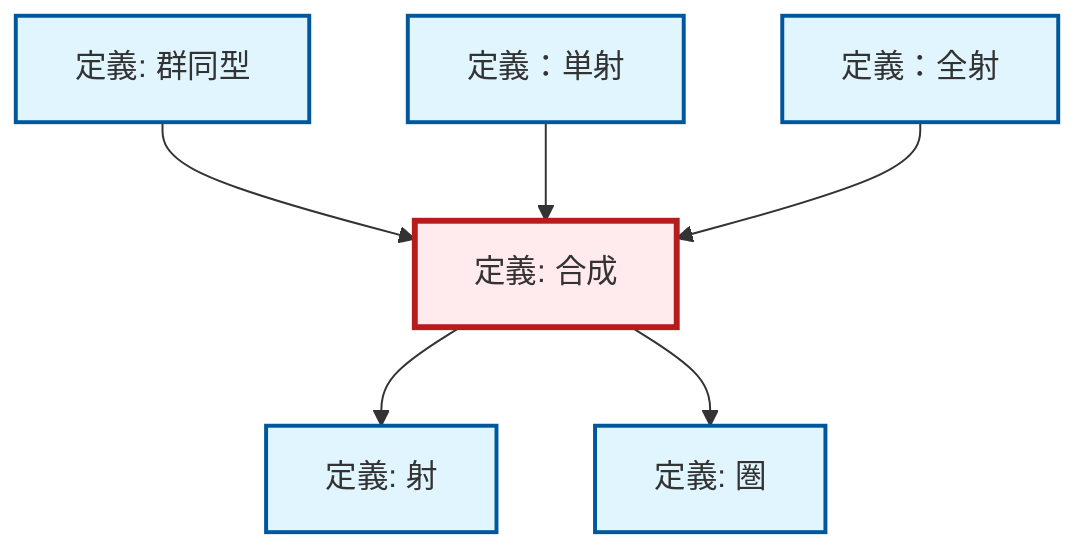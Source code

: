 graph TD
    classDef definition fill:#e1f5fe,stroke:#01579b,stroke-width:2px
    classDef theorem fill:#f3e5f5,stroke:#4a148c,stroke-width:2px
    classDef axiom fill:#fff3e0,stroke:#e65100,stroke-width:2px
    classDef example fill:#e8f5e9,stroke:#1b5e20,stroke-width:2px
    classDef current fill:#ffebee,stroke:#b71c1c,stroke-width:3px
    def-isomorphism["定義: 群同型"]:::definition
    def-composition["定義: 合成"]:::definition
    def-category["定義: 圏"]:::definition
    def-morphism["定義: 射"]:::definition
    def-epimorphism["定義：全射"]:::definition
    def-monomorphism["定義：単射"]:::definition
    def-composition --> def-morphism
    def-isomorphism --> def-composition
    def-monomorphism --> def-composition
    def-epimorphism --> def-composition
    def-composition --> def-category
    class def-composition current